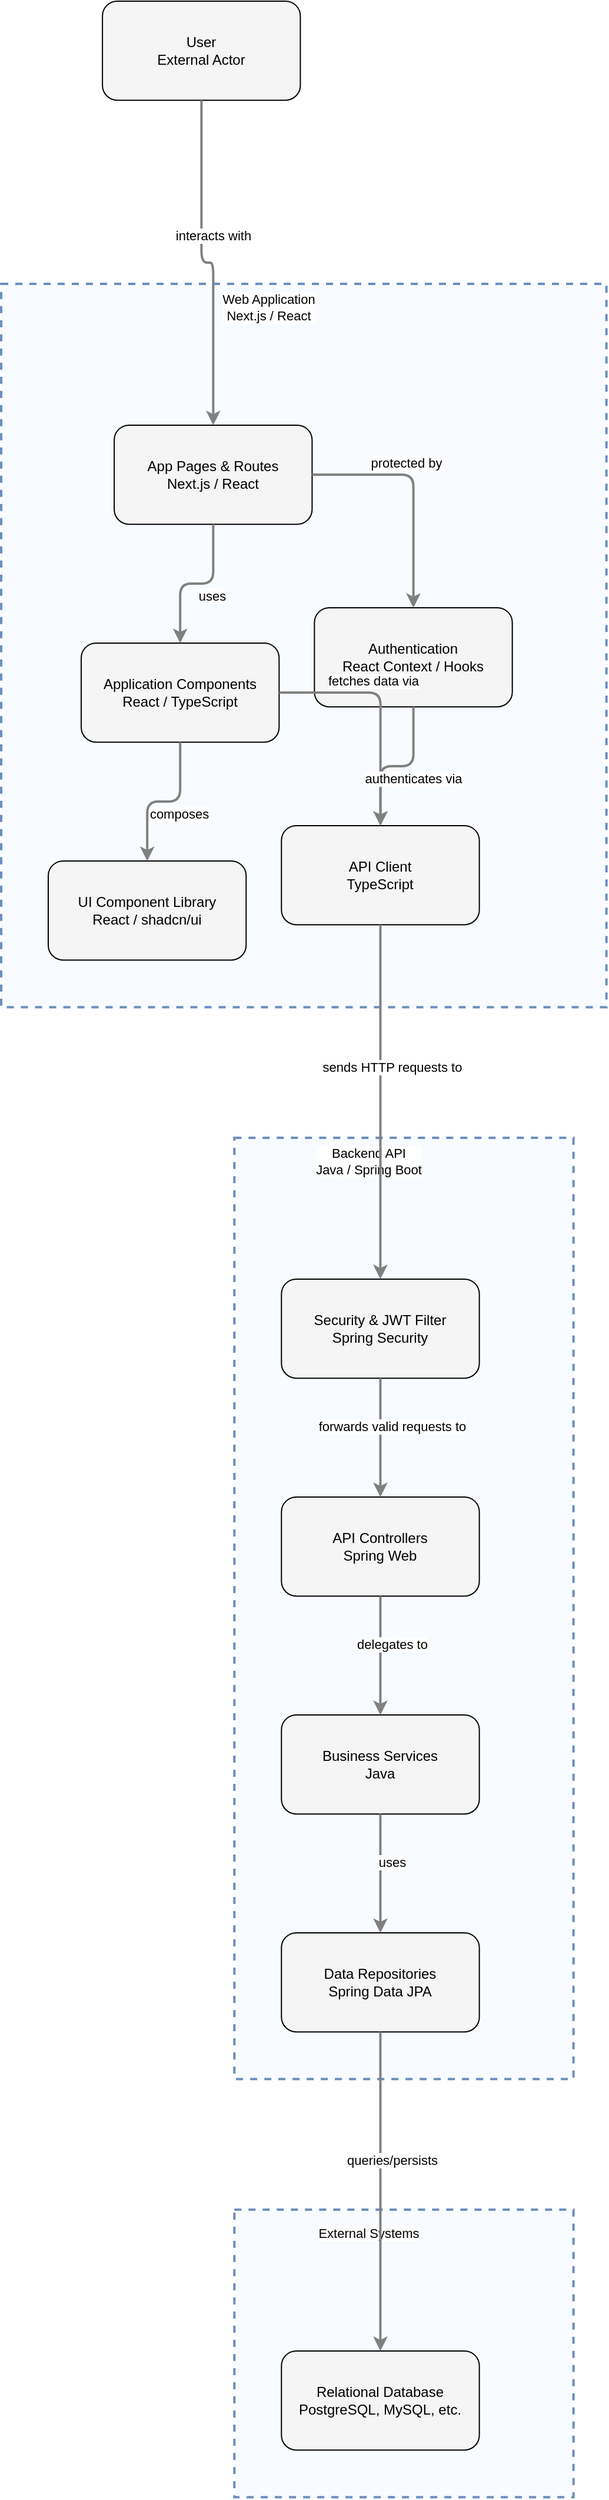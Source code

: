 <?xml version="1.0" encoding="UTF-8"?>
      <mxfile version="14.6.5" type="device">
        <diagram id="codeviz-diagram" name="System Diagram">
          <mxGraphModel dx="1000" dy="1000" grid="1" gridSize="10" guides="1" tooltips="1" connect="1" arrows="1" fold="1" page="1" pageScale="1" pageWidth="1169" pageHeight="827" math="0" shadow="0">
            <root>
              <mxCell id="0"/>
              <mxCell id="1" parent="0"/>
              <mxCell id="3316" value="" style="html=1;whiteSpace=wrap;container=1;fillColor=#dae8fc;strokeColor=#6c8ebf;dashed=1;fillOpacity=20;strokeWidth=2;containerType=none;recursiveResize=0;movable=1;resizable=1;autosize=0;dropTarget=0" vertex="1" parent="1">
                <mxGeometry x="220.158" y="1887" width="288.158" height="244.079" as="geometry"/>
              </mxCell>
              <mxCell id="3316_label" value="External Systems" style="edgeLabel;html=1;align=center;verticalAlign=middle;resizable=0;labelBackgroundColor=white;spacing=5" vertex="1" parent="1">
                <mxGeometry x="228.158" y="1895" width="212.158" height="24" as="geometry"/>
              </mxCell>
<mxCell id="3317" value="" style="html=1;whiteSpace=wrap;container=1;fillColor=#dae8fc;strokeColor=#6c8ebf;dashed=1;fillOpacity=20;strokeWidth=2;containerType=none;recursiveResize=0;movable=1;resizable=1;autosize=0;dropTarget=0" vertex="1" parent="1">
                <mxGeometry x="220.158" y="977" width="288.158" height="799.079" as="geometry"/>
              </mxCell>
              <mxCell id="3317_label" value="Backend API&lt;br&gt;Java / Spring Boot" style="edgeLabel;html=1;align=center;verticalAlign=middle;resizable=0;labelBackgroundColor=white;spacing=5" vertex="1" parent="1">
                <mxGeometry x="228.158" y="985" width="212.158" height="24" as="geometry"/>
              </mxCell>
<mxCell id="3318" value="" style="html=1;whiteSpace=wrap;container=1;fillColor=#dae8fc;strokeColor=#6c8ebf;dashed=1;fillOpacity=20;strokeWidth=2;containerType=none;recursiveResize=0;movable=1;resizable=1;autosize=0;dropTarget=0" vertex="1" parent="1">
                <mxGeometry x="22" y="252" width="514.342" height="614.079" as="geometry"/>
              </mxCell>
              <mxCell id="3318_label" value="Web Application&lt;br&gt;Next.js / React" style="edgeLabel;html=1;align=center;verticalAlign=middle;resizable=0;labelBackgroundColor=white;spacing=5" vertex="1" parent="1">
                <mxGeometry x="30" y="260" width="438.342" height="24" as="geometry"/>
              </mxCell>
              <mxCell id="3329" value="User&lt;br&gt;External Actor" style="rounded=1;whiteSpace=wrap;html=1;fillColor=#f5f5f5" vertex="1" parent="1">
                    <mxGeometry x="108.053" y="12" width="168.158" height="84.079" as="geometry"/>
                  </mxCell>
<mxCell id="3319" value="App Pages &amp;amp; Routes&lt;br&gt;Next.js / React" style="rounded=1;whiteSpace=wrap;html=1;fillColor=#f5f5f5" vertex="1" parent="3318">
                    <mxGeometry x="96.053" y="120" width="168.158" height="84.079" as="geometry"/>
                  </mxCell>
<mxCell id="3320" value="Application Components&lt;br&gt;React / TypeScript" style="rounded=1;whiteSpace=wrap;html=1;fillColor=#f5f5f5" vertex="1" parent="3318">
                    <mxGeometry x="68.026" y="305" width="168.158" height="84.079" as="geometry"/>
                  </mxCell>
<mxCell id="3321" value="UI Component Library&lt;br&gt;React / shadcn/ui" style="rounded=1;whiteSpace=wrap;html=1;fillColor=#f5f5f5" vertex="1" parent="3318">
                    <mxGeometry x="40" y="490" width="168.158" height="84.079" as="geometry"/>
                  </mxCell>
<mxCell id="3322" value="API Client&lt;br&gt;TypeScript" style="rounded=1;whiteSpace=wrap;html=1;fillColor=#f5f5f5" vertex="1" parent="3318">
                    <mxGeometry x="238.158" y="460" width="168.158" height="84.079" as="geometry"/>
                  </mxCell>
<mxCell id="3323" value="Authentication&lt;br&gt;React Context / Hooks" style="rounded=1;whiteSpace=wrap;html=1;fillColor=#f5f5f5" vertex="1" parent="3318">
                    <mxGeometry x="266.184" y="275" width="168.158" height="84.079" as="geometry"/>
                  </mxCell>
<mxCell id="3324" value="API Controllers&lt;br&gt;Spring Web" style="rounded=1;whiteSpace=wrap;html=1;fillColor=#f5f5f5" vertex="1" parent="3317">
                    <mxGeometry x="40" y="305" width="168.158" height="84.079" as="geometry"/>
                  </mxCell>
<mxCell id="3325" value="Business Services&lt;br&gt;Java" style="rounded=1;whiteSpace=wrap;html=1;fillColor=#f5f5f5" vertex="1" parent="3317">
                    <mxGeometry x="40" y="490" width="168.158" height="84.079" as="geometry"/>
                  </mxCell>
<mxCell id="3326" value="Data Repositories&lt;br&gt;Spring Data JPA" style="rounded=1;whiteSpace=wrap;html=1;fillColor=#f5f5f5" vertex="1" parent="3317">
                    <mxGeometry x="40" y="675" width="168.158" height="84.079" as="geometry"/>
                  </mxCell>
<mxCell id="3327" value="Security &amp;amp; JWT Filter&lt;br&gt;Spring Security" style="rounded=1;whiteSpace=wrap;html=1;fillColor=#f5f5f5" vertex="1" parent="3317">
                    <mxGeometry x="40" y="120" width="168.158" height="84.079" as="geometry"/>
                  </mxCell>
<mxCell id="3328" value="Relational Database&lt;br&gt;PostgreSQL, MySQL, etc." style="rounded=1;whiteSpace=wrap;html=1;fillColor=#f5f5f5" vertex="1" parent="3316">
                    <mxGeometry x="40" y="120" width="168.158" height="84.079" as="geometry"/>
                  </mxCell>
              <mxCell id="edge-2267" style="edgeStyle=orthogonalEdgeStyle;rounded=1;orthogonalLoop=1;jettySize=auto;html=1;strokeColor=#808080;strokeWidth=2;jumpStyle=arc;jumpSize=10;spacing=15;labelBackgroundColor=white;labelBorderColor=none" edge="1" parent="1" source="3329" target="3319">
                  <mxGeometry relative="1" as="geometry"/>
                </mxCell>
                <mxCell id="edge-2267_label" value="interacts with" style="edgeLabel;html=1;align=center;verticalAlign=middle;resizable=0;points=[];" vertex="1" connectable="0" parent="edge-2267">
                  <mxGeometry x="-0.2" y="10" relative="1" as="geometry">
                    <mxPoint as="offset"/>
                  </mxGeometry>
                </mxCell>
<mxCell id="edge-2268" style="edgeStyle=orthogonalEdgeStyle;rounded=1;orthogonalLoop=1;jettySize=auto;html=1;strokeColor=#808080;strokeWidth=2;jumpStyle=arc;jumpSize=10;spacing=15;labelBackgroundColor=white;labelBorderColor=none" edge="1" parent="1" source="3319" target="3320">
                  <mxGeometry relative="1" as="geometry"/>
                </mxCell>
                <mxCell id="edge-2268_label" value="uses" style="edgeLabel;html=1;align=center;verticalAlign=middle;resizable=0;points=[];" vertex="1" connectable="0" parent="edge-2268">
                  <mxGeometry x="-0.2" y="10" relative="1" as="geometry">
                    <mxPoint as="offset"/>
                  </mxGeometry>
                </mxCell>
<mxCell id="edge-2269" style="edgeStyle=orthogonalEdgeStyle;rounded=1;orthogonalLoop=1;jettySize=auto;html=1;strokeColor=#808080;strokeWidth=2;jumpStyle=arc;jumpSize=10;spacing=15;labelBackgroundColor=white;labelBorderColor=none" edge="1" parent="1" source="3319" target="3323">
                  <mxGeometry relative="1" as="geometry"/>
                </mxCell>
                <mxCell id="edge-2269_label" value="protected by" style="edgeLabel;html=1;align=center;verticalAlign=middle;resizable=0;points=[];" vertex="1" connectable="0" parent="edge-2269">
                  <mxGeometry x="-0.2" y="10" relative="1" as="geometry">
                    <mxPoint as="offset"/>
                  </mxGeometry>
                </mxCell>
<mxCell id="edge-2270" style="edgeStyle=orthogonalEdgeStyle;rounded=1;orthogonalLoop=1;jettySize=auto;html=1;strokeColor=#808080;strokeWidth=2;jumpStyle=arc;jumpSize=10;spacing=15;labelBackgroundColor=white;labelBorderColor=none" edge="1" parent="1" source="3320" target="3321">
                  <mxGeometry relative="1" as="geometry"/>
                </mxCell>
                <mxCell id="edge-2270_label" value="composes" style="edgeLabel;html=1;align=center;verticalAlign=middle;resizable=0;points=[];" vertex="1" connectable="0" parent="edge-2270">
                  <mxGeometry x="-0.2" y="10" relative="1" as="geometry">
                    <mxPoint as="offset"/>
                  </mxGeometry>
                </mxCell>
<mxCell id="edge-2271" style="edgeStyle=orthogonalEdgeStyle;rounded=1;orthogonalLoop=1;jettySize=auto;html=1;strokeColor=#808080;strokeWidth=2;jumpStyle=arc;jumpSize=10;spacing=15;labelBackgroundColor=white;labelBorderColor=none" edge="1" parent="1" source="3320" target="3322">
                  <mxGeometry relative="1" as="geometry"/>
                </mxCell>
                <mxCell id="edge-2271_label" value="fetches data via" style="edgeLabel;html=1;align=center;verticalAlign=middle;resizable=0;points=[];" vertex="1" connectable="0" parent="edge-2271">
                  <mxGeometry x="-0.2" y="10" relative="1" as="geometry">
                    <mxPoint as="offset"/>
                  </mxGeometry>
                </mxCell>
<mxCell id="edge-2272" style="edgeStyle=orthogonalEdgeStyle;rounded=1;orthogonalLoop=1;jettySize=auto;html=1;strokeColor=#808080;strokeWidth=2;jumpStyle=arc;jumpSize=10;spacing=15;labelBackgroundColor=white;labelBorderColor=none" edge="1" parent="1" source="3323" target="3322">
                  <mxGeometry relative="1" as="geometry"/>
                </mxCell>
                <mxCell id="edge-2272_label" value="authenticates via" style="edgeLabel;html=1;align=center;verticalAlign=middle;resizable=0;points=[];" vertex="1" connectable="0" parent="edge-2272">
                  <mxGeometry x="-0.2" y="10" relative="1" as="geometry">
                    <mxPoint as="offset"/>
                  </mxGeometry>
                </mxCell>
<mxCell id="edge-2274" style="edgeStyle=orthogonalEdgeStyle;rounded=1;orthogonalLoop=1;jettySize=auto;html=1;strokeColor=#808080;strokeWidth=2;jumpStyle=arc;jumpSize=10;spacing=15;labelBackgroundColor=white;labelBorderColor=none" edge="1" parent="1" source="3327" target="3324">
                  <mxGeometry relative="1" as="geometry"/>
                </mxCell>
                <mxCell id="edge-2274_label" value="forwards valid requests to" style="edgeLabel;html=1;align=center;verticalAlign=middle;resizable=0;points=[];" vertex="1" connectable="0" parent="edge-2274">
                  <mxGeometry x="-0.2" y="10" relative="1" as="geometry">
                    <mxPoint as="offset"/>
                  </mxGeometry>
                </mxCell>
<mxCell id="edge-2275" style="edgeStyle=orthogonalEdgeStyle;rounded=1;orthogonalLoop=1;jettySize=auto;html=1;strokeColor=#808080;strokeWidth=2;jumpStyle=arc;jumpSize=10;spacing=15;labelBackgroundColor=white;labelBorderColor=none" edge="1" parent="1" source="3324" target="3325">
                  <mxGeometry relative="1" as="geometry"/>
                </mxCell>
                <mxCell id="edge-2275_label" value="delegates to" style="edgeLabel;html=1;align=center;verticalAlign=middle;resizable=0;points=[];" vertex="1" connectable="0" parent="edge-2275">
                  <mxGeometry x="-0.2" y="10" relative="1" as="geometry">
                    <mxPoint as="offset"/>
                  </mxGeometry>
                </mxCell>
<mxCell id="edge-2276" style="edgeStyle=orthogonalEdgeStyle;rounded=1;orthogonalLoop=1;jettySize=auto;html=1;strokeColor=#808080;strokeWidth=2;jumpStyle=arc;jumpSize=10;spacing=15;labelBackgroundColor=white;labelBorderColor=none" edge="1" parent="1" source="3325" target="3326">
                  <mxGeometry relative="1" as="geometry"/>
                </mxCell>
                <mxCell id="edge-2276_label" value="uses" style="edgeLabel;html=1;align=center;verticalAlign=middle;resizable=0;points=[];" vertex="1" connectable="0" parent="edge-2276">
                  <mxGeometry x="-0.2" y="10" relative="1" as="geometry">
                    <mxPoint as="offset"/>
                  </mxGeometry>
                </mxCell>
<mxCell id="edge-2273" style="edgeStyle=orthogonalEdgeStyle;rounded=1;orthogonalLoop=1;jettySize=auto;html=1;strokeColor=#808080;strokeWidth=2;jumpStyle=arc;jumpSize=10;spacing=15;labelBackgroundColor=white;labelBorderColor=none" edge="1" parent="1" source="3322" target="3327">
                  <mxGeometry relative="1" as="geometry"/>
                </mxCell>
                <mxCell id="edge-2273_label" value="sends HTTP requests to" style="edgeLabel;html=1;align=center;verticalAlign=middle;resizable=0;points=[];" vertex="1" connectable="0" parent="edge-2273">
                  <mxGeometry x="-0.2" y="10" relative="1" as="geometry">
                    <mxPoint as="offset"/>
                  </mxGeometry>
                </mxCell>
<mxCell id="edge-2277" style="edgeStyle=orthogonalEdgeStyle;rounded=1;orthogonalLoop=1;jettySize=auto;html=1;strokeColor=#808080;strokeWidth=2;jumpStyle=arc;jumpSize=10;spacing=15;labelBackgroundColor=white;labelBorderColor=none" edge="1" parent="1" source="3326" target="3328">
                  <mxGeometry relative="1" as="geometry"/>
                </mxCell>
                <mxCell id="edge-2277_label" value="queries/persists" style="edgeLabel;html=1;align=center;verticalAlign=middle;resizable=0;points=[];" vertex="1" connectable="0" parent="edge-2277">
                  <mxGeometry x="-0.2" y="10" relative="1" as="geometry">
                    <mxPoint as="offset"/>
                  </mxGeometry>
                </mxCell>
            </root>
          </mxGraphModel>
        </diagram>
      </mxfile>